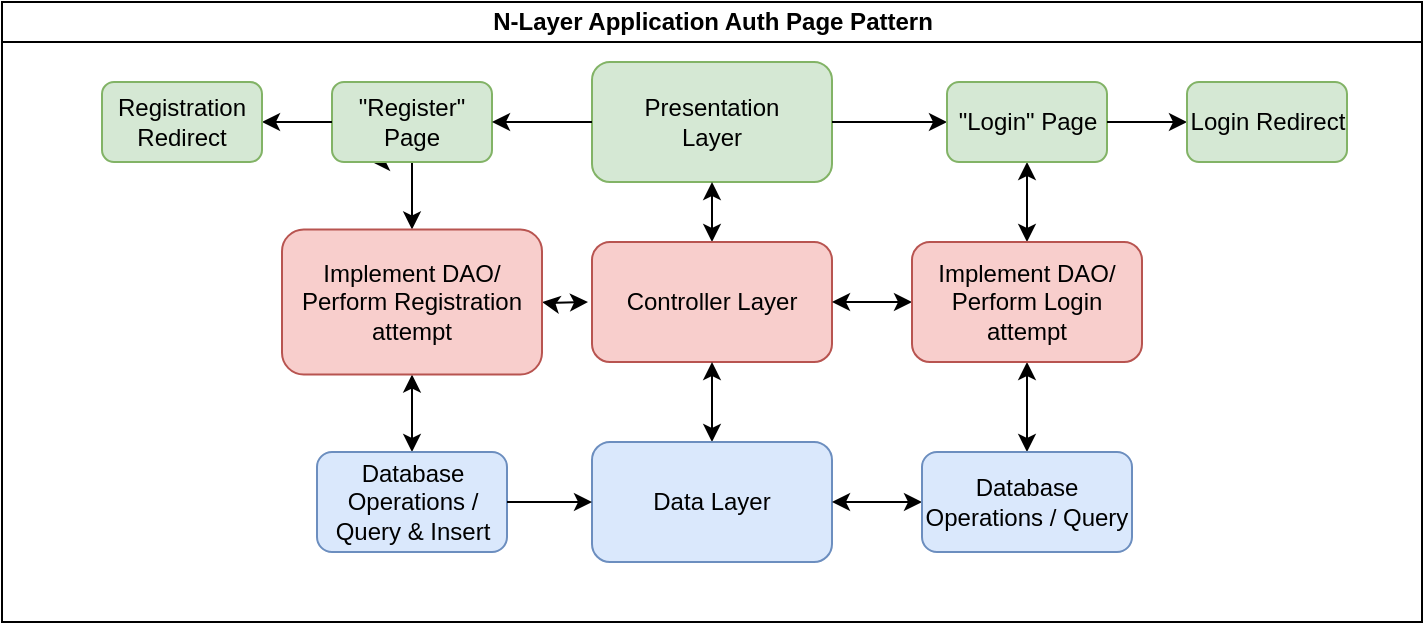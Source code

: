 <mxfile version="13.6.2" type="device"><diagram id="phOqYwzQhC3Pq6OeY0Pw" name="Page-1"><mxGraphModel dx="1106" dy="997" grid="1" gridSize="10" guides="1" tooltips="1" connect="1" arrows="1" fold="1" page="1" pageScale="1" pageWidth="850" pageHeight="1100" math="0" shadow="0"><root><mxCell id="0"/><mxCell id="1" parent="0"/><mxCell id="Ij3DtETCVGAGtagy_uAH-2" value="N-Layer Application Auth Page Pattern" style="swimlane;html=1;startSize=20;horizontal=1;containerType=tree;glass=0;" vertex="1" parent="1"><mxGeometry x="40" y="80" width="710" height="310" as="geometry"/></mxCell><mxCell id="Ij3DtETCVGAGtagy_uAH-3" value="Presentation&lt;br&gt;Layer" style="rounded=1;whiteSpace=wrap;html=1;fillColor=#d5e8d4;strokeColor=#82b366;" vertex="1" parent="Ij3DtETCVGAGtagy_uAH-2"><mxGeometry x="295" y="30" width="120" height="60" as="geometry"/></mxCell><mxCell id="Ij3DtETCVGAGtagy_uAH-4" value="" style="edgeStyle=orthogonalEdgeStyle;rounded=0;orthogonalLoop=1;jettySize=auto;html=1;" edge="1" parent="Ij3DtETCVGAGtagy_uAH-2" source="Ij3DtETCVGAGtagy_uAH-3" target="Ij3DtETCVGAGtagy_uAH-5"><mxGeometry relative="1" as="geometry"/></mxCell><mxCell id="Ij3DtETCVGAGtagy_uAH-31" style="edgeStyle=orthogonalEdgeStyle;rounded=0;orthogonalLoop=1;jettySize=auto;html=1;exitX=0.5;exitY=1;exitDx=0;exitDy=0;entryX=0.5;entryY=0;entryDx=0;entryDy=0;startArrow=classic;startFill=1;" edge="1" parent="Ij3DtETCVGAGtagy_uAH-2" source="Ij3DtETCVGAGtagy_uAH-5" target="Ij3DtETCVGAGtagy_uAH-15"><mxGeometry relative="1" as="geometry"/></mxCell><mxCell id="Ij3DtETCVGAGtagy_uAH-5" value="&quot;Login&quot; Page" style="rounded=1;whiteSpace=wrap;html=1;fillColor=#d5e8d4;strokeColor=#82b366;" vertex="1" parent="Ij3DtETCVGAGtagy_uAH-2"><mxGeometry x="472.5" y="40" width="80" height="40" as="geometry"/></mxCell><mxCell id="Ij3DtETCVGAGtagy_uAH-32" style="edgeStyle=orthogonalEdgeStyle;rounded=0;orthogonalLoop=1;jettySize=auto;html=1;exitX=0.25;exitY=1;exitDx=0;exitDy=0;entryX=0.5;entryY=0;entryDx=0;entryDy=0;startArrow=classic;startFill=1;" edge="1" parent="Ij3DtETCVGAGtagy_uAH-2" source="Ij3DtETCVGAGtagy_uAH-8" target="Ij3DtETCVGAGtagy_uAH-17"><mxGeometry relative="1" as="geometry"/></mxCell><mxCell id="Ij3DtETCVGAGtagy_uAH-8" value="&quot;Register&quot; Page" style="rounded=1;whiteSpace=wrap;html=1;fillColor=#d5e8d4;strokeColor=#82b366;" vertex="1" parent="Ij3DtETCVGAGtagy_uAH-2"><mxGeometry x="165" y="40" width="80" height="40" as="geometry"/></mxCell><mxCell id="Ij3DtETCVGAGtagy_uAH-9" value="" style="edgeStyle=orthogonalEdgeStyle;rounded=0;orthogonalLoop=1;jettySize=auto;html=1;entryX=1;entryY=0.5;entryDx=0;entryDy=0;" edge="1" parent="Ij3DtETCVGAGtagy_uAH-2" source="Ij3DtETCVGAGtagy_uAH-3" target="Ij3DtETCVGAGtagy_uAH-8"><mxGeometry relative="1" as="geometry"/></mxCell><mxCell id="Ij3DtETCVGAGtagy_uAH-10" value="" style="edgeStyle=orthogonalEdgeStyle;rounded=0;orthogonalLoop=1;jettySize=auto;html=1;entryX=1;entryY=0.5;entryDx=0;entryDy=0;" edge="1" parent="Ij3DtETCVGAGtagy_uAH-2" source="Ij3DtETCVGAGtagy_uAH-8" target="Ij3DtETCVGAGtagy_uAH-11"><mxGeometry relative="1" as="geometry"><mxPoint x="335" y="140" as="sourcePoint"/></mxGeometry></mxCell><mxCell id="Ij3DtETCVGAGtagy_uAH-11" value="Registration Redirect" style="rounded=1;whiteSpace=wrap;html=1;fillColor=#d5e8d4;strokeColor=#82b366;" vertex="1" parent="Ij3DtETCVGAGtagy_uAH-2"><mxGeometry x="50" y="40" width="80" height="40" as="geometry"/></mxCell><mxCell id="Ij3DtETCVGAGtagy_uAH-12" value="" style="edgeStyle=orthogonalEdgeStyle;rounded=0;orthogonalLoop=1;jettySize=auto;html=1;startArrow=classic;startFill=1;" edge="1" parent="Ij3DtETCVGAGtagy_uAH-2" source="Ij3DtETCVGAGtagy_uAH-3" target="Ij3DtETCVGAGtagy_uAH-13"><mxGeometry relative="1" as="geometry"/></mxCell><mxCell id="Ij3DtETCVGAGtagy_uAH-13" value="Controller Layer" style="rounded=1;whiteSpace=wrap;html=1;fillColor=#f8cecc;strokeColor=#b85450;" vertex="1" parent="Ij3DtETCVGAGtagy_uAH-2"><mxGeometry x="295" y="120" width="120" height="60" as="geometry"/></mxCell><mxCell id="Ij3DtETCVGAGtagy_uAH-14" value="" style="edgeStyle=orthogonalEdgeStyle;rounded=0;orthogonalLoop=1;jettySize=auto;html=1;exitX=1;exitY=0.5;exitDx=0;exitDy=0;entryX=0;entryY=0.5;entryDx=0;entryDy=0;startArrow=classic;startFill=1;" edge="1" parent="Ij3DtETCVGAGtagy_uAH-2" source="Ij3DtETCVGAGtagy_uAH-13" target="Ij3DtETCVGAGtagy_uAH-15"><mxGeometry relative="1" as="geometry"><mxPoint x="395" y="170" as="sourcePoint"/><Array as="points"/></mxGeometry></mxCell><mxCell id="Ij3DtETCVGAGtagy_uAH-34" style="edgeStyle=orthogonalEdgeStyle;rounded=0;orthogonalLoop=1;jettySize=auto;html=1;exitX=0.5;exitY=1;exitDx=0;exitDy=0;entryX=0.5;entryY=0;entryDx=0;entryDy=0;startArrow=classic;startFill=1;" edge="1" parent="Ij3DtETCVGAGtagy_uAH-2" source="Ij3DtETCVGAGtagy_uAH-15" target="Ij3DtETCVGAGtagy_uAH-21"><mxGeometry relative="1" as="geometry"/></mxCell><mxCell id="Ij3DtETCVGAGtagy_uAH-15" value="Implement DAO/&lt;br&gt;Perform Login attempt" style="rounded=1;whiteSpace=wrap;html=1;fillColor=#f8cecc;strokeColor=#b85450;" vertex="1" parent="Ij3DtETCVGAGtagy_uAH-2"><mxGeometry x="455" y="120" width="115" height="60" as="geometry"/></mxCell><mxCell id="Ij3DtETCVGAGtagy_uAH-16" value="" style="edgeStyle=orthogonalEdgeStyle;rounded=0;orthogonalLoop=1;jettySize=auto;html=1;startArrow=classic;startFill=1;" edge="1" parent="Ij3DtETCVGAGtagy_uAH-2" target="Ij3DtETCVGAGtagy_uAH-17"><mxGeometry relative="1" as="geometry"><mxPoint x="293" y="150" as="sourcePoint"/></mxGeometry></mxCell><mxCell id="Ij3DtETCVGAGtagy_uAH-33" style="edgeStyle=orthogonalEdgeStyle;rounded=0;orthogonalLoop=1;jettySize=auto;html=1;exitX=0.5;exitY=1;exitDx=0;exitDy=0;entryX=0.5;entryY=0;entryDx=0;entryDy=0;startArrow=classic;startFill=1;" edge="1" parent="Ij3DtETCVGAGtagy_uAH-2" source="Ij3DtETCVGAGtagy_uAH-17" target="Ij3DtETCVGAGtagy_uAH-22"><mxGeometry relative="1" as="geometry"/></mxCell><mxCell id="Ij3DtETCVGAGtagy_uAH-17" value="Implement DAO/&lt;br&gt;Perform Registration attempt" style="rounded=1;whiteSpace=wrap;html=1;fillColor=#f8cecc;strokeColor=#b85450;" vertex="1" parent="Ij3DtETCVGAGtagy_uAH-2"><mxGeometry x="140" y="113.75" width="130" height="72.5" as="geometry"/></mxCell><mxCell id="Ij3DtETCVGAGtagy_uAH-18" value="" style="edgeStyle=orthogonalEdgeStyle;rounded=0;orthogonalLoop=1;jettySize=auto;html=1;startArrow=classic;startFill=1;" edge="1" parent="Ij3DtETCVGAGtagy_uAH-2" source="Ij3DtETCVGAGtagy_uAH-13" target="Ij3DtETCVGAGtagy_uAH-19"><mxGeometry relative="1" as="geometry"><mxPoint x="395" y="170" as="sourcePoint"/></mxGeometry></mxCell><mxCell id="Ij3DtETCVGAGtagy_uAH-19" value="Data Layer" style="rounded=1;whiteSpace=wrap;html=1;fillColor=#dae8fc;strokeColor=#6c8ebf;" vertex="1" parent="Ij3DtETCVGAGtagy_uAH-2"><mxGeometry x="295" y="220" width="120" height="60" as="geometry"/></mxCell><mxCell id="Ij3DtETCVGAGtagy_uAH-20" value="" style="edgeStyle=orthogonalEdgeStyle;rounded=0;orthogonalLoop=1;jettySize=auto;html=1;startArrow=classic;startFill=1;exitX=1;exitY=0.5;exitDx=0;exitDy=0;" edge="1" parent="Ij3DtETCVGAGtagy_uAH-2" source="Ij3DtETCVGAGtagy_uAH-19" target="Ij3DtETCVGAGtagy_uAH-21"><mxGeometry relative="1" as="geometry"><mxPoint x="395" y="260" as="sourcePoint"/></mxGeometry></mxCell><mxCell id="Ij3DtETCVGAGtagy_uAH-21" value="Database Operations / Query" style="rounded=1;whiteSpace=wrap;html=1;fillColor=#dae8fc;strokeColor=#6c8ebf;" vertex="1" parent="Ij3DtETCVGAGtagy_uAH-2"><mxGeometry x="460" y="225" width="105" height="50" as="geometry"/></mxCell><mxCell id="Ij3DtETCVGAGtagy_uAH-22" value="Database Operations / Query &amp;amp; Insert" style="rounded=1;whiteSpace=wrap;html=1;fillColor=#dae8fc;strokeColor=#6c8ebf;" vertex="1" parent="Ij3DtETCVGAGtagy_uAH-2"><mxGeometry x="157.5" y="225" width="95" height="50" as="geometry"/></mxCell><mxCell id="Ij3DtETCVGAGtagy_uAH-23" value="" style="edgeStyle=orthogonalEdgeStyle;rounded=0;orthogonalLoop=1;jettySize=auto;html=1;entryX=0;entryY=0.5;entryDx=0;entryDy=0;" edge="1" parent="Ij3DtETCVGAGtagy_uAH-2" source="Ij3DtETCVGAGtagy_uAH-22" target="Ij3DtETCVGAGtagy_uAH-19"><mxGeometry relative="1" as="geometry"><mxPoint x="300" y="250" as="targetPoint"/></mxGeometry></mxCell><mxCell id="Ij3DtETCVGAGtagy_uAH-35" value="" style="edgeStyle=orthogonalEdgeStyle;rounded=0;orthogonalLoop=1;jettySize=auto;html=1;" edge="1" target="Ij3DtETCVGAGtagy_uAH-36" source="Ij3DtETCVGAGtagy_uAH-5" parent="Ij3DtETCVGAGtagy_uAH-2"><mxGeometry relative="1" as="geometry"><mxPoint x="455" y="140" as="sourcePoint"/></mxGeometry></mxCell><mxCell id="Ij3DtETCVGAGtagy_uAH-36" value="Login Redirect" style="rounded=1;whiteSpace=wrap;html=1;fillColor=#d5e8d4;strokeColor=#82b366;" vertex="1" parent="Ij3DtETCVGAGtagy_uAH-2"><mxGeometry x="592.5" y="40" width="80" height="40" as="geometry"/></mxCell></root></mxGraphModel></diagram></mxfile>